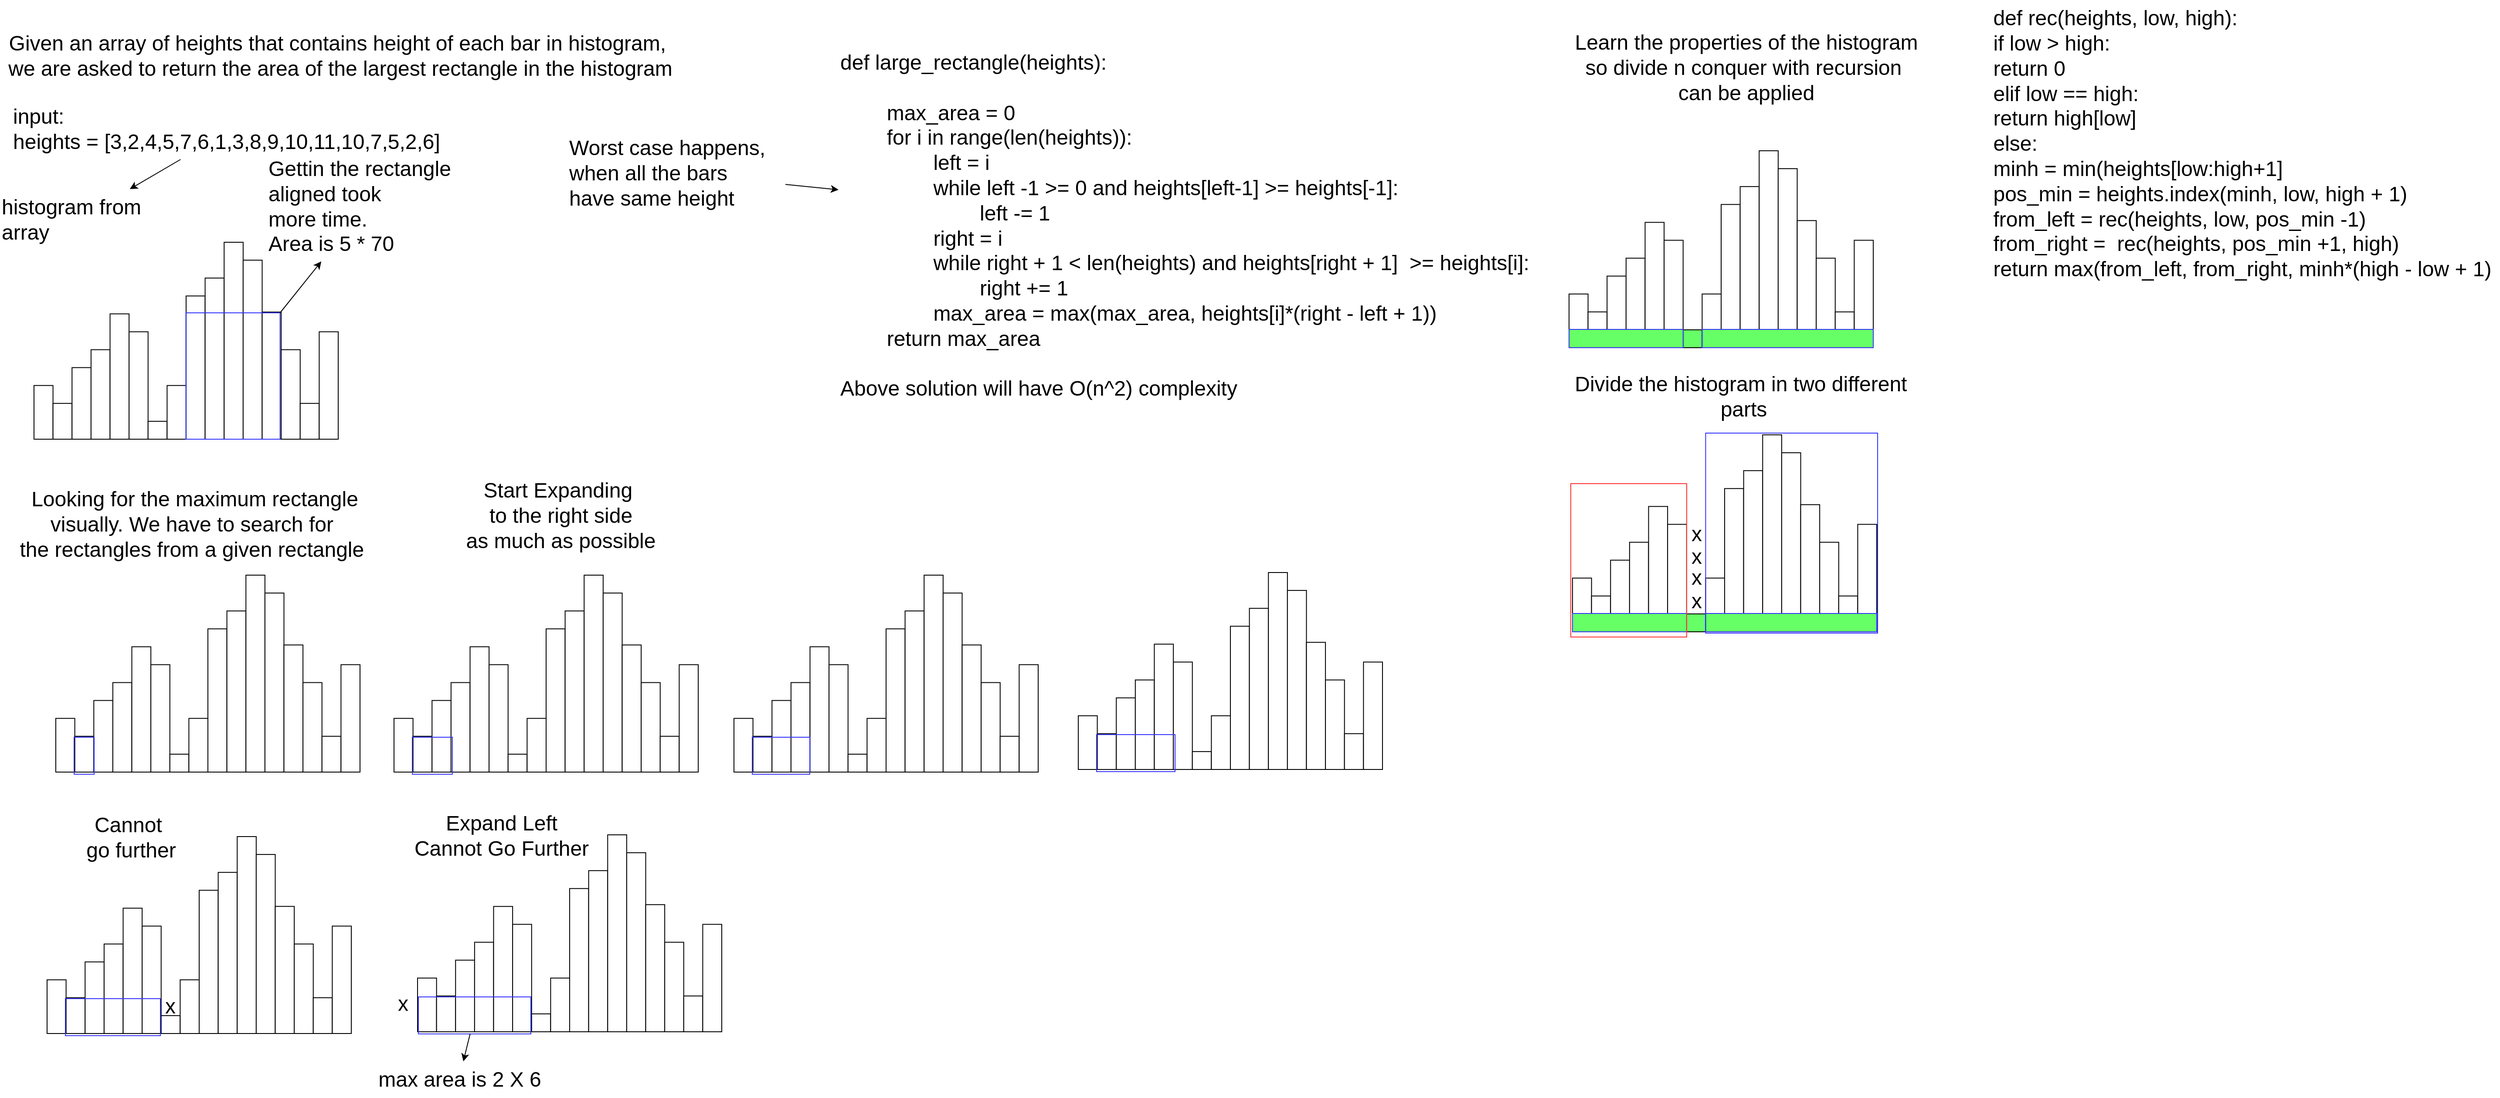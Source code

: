 <mxfile>
    <diagram id="ib-RLlthwy7JvZWGGrXs" name="Page-1">
        <mxGraphModel dx="1772" dy="1973" grid="0" gridSize="10" guides="1" tooltips="1" connect="1" arrows="1" fold="1" page="1" pageScale="1" pageWidth="827" pageHeight="1169" math="0" shadow="0">
            <root>
                <mxCell id="0"/>
                <mxCell id="1" parent="0"/>
                <mxCell id="2" value="&lt;font style=&quot;font-size: 24px;&quot;&gt;Given an array of heights that contains height of each bar in histogram,&amp;nbsp;&lt;br&gt;we are asked to return the area of the largest rectangle in the histogram&lt;/font&gt;" style="text;html=1;align=center;verticalAlign=middle;resizable=0;points=[];autosize=1;strokeColor=none;fillColor=none;" vertex="1" parent="1">
                    <mxGeometry x="17" y="22" width="780" height="70" as="geometry"/>
                </mxCell>
                <mxCell id="24" style="edgeStyle=none;html=1;fontSize=24;" edge="1" parent="1" source="3" target="25">
                    <mxGeometry relative="1" as="geometry">
                        <mxPoint x="245" y="236" as="targetPoint"/>
                    </mxGeometry>
                </mxCell>
                <mxCell id="3" value="input:&amp;nbsp;&lt;br&gt;heights = [3,2,4,5,7,6,1,3,8,9,10,11,10,7,5,2,6]" style="text;html=1;align=left;verticalAlign=middle;resizable=0;points=[];autosize=1;strokeColor=none;fillColor=none;fontSize=24;" vertex="1" parent="1">
                    <mxGeometry x="30" y="106" width="508" height="70" as="geometry"/>
                </mxCell>
                <mxCell id="25" value="histogram from&lt;br&gt;array" style="text;html=1;align=left;verticalAlign=middle;resizable=0;points=[];autosize=1;strokeColor=none;fillColor=none;fontSize=24;" vertex="1" parent="1">
                    <mxGeometry x="17" y="210" width="178" height="70" as="geometry"/>
                </mxCell>
                <mxCell id="29" value="Gettin the rectangle&lt;br&gt;aligned took&lt;br&gt;more time.&amp;nbsp;&lt;br&gt;Area is 5 * 70" style="text;html=1;align=left;verticalAlign=middle;resizable=0;points=[];autosize=1;strokeColor=none;fillColor=none;fontSize=24;" vertex="1" parent="1">
                    <mxGeometry x="323" y="166" width="227" height="127" as="geometry"/>
                </mxCell>
                <mxCell id="31" value="" style="group" vertex="1" connectable="0" parent="1">
                    <mxGeometry x="56" y="271" width="349" height="226" as="geometry"/>
                </mxCell>
                <mxCell id="4" value="" style="whiteSpace=wrap;html=1;fontSize=24;" vertex="1" parent="31">
                    <mxGeometry y="164.364" width="21.812" height="61.636" as="geometry"/>
                </mxCell>
                <mxCell id="5" value="" style="whiteSpace=wrap;html=1;fontSize=24;" vertex="1" parent="31">
                    <mxGeometry x="21.812" y="184.909" width="21.812" height="41.091" as="geometry"/>
                </mxCell>
                <mxCell id="6" value="" style="whiteSpace=wrap;html=1;fontSize=24;" vertex="1" parent="31">
                    <mxGeometry x="43.625" y="143.818" width="21.812" height="82.182" as="geometry"/>
                </mxCell>
                <mxCell id="7" value="" style="whiteSpace=wrap;html=1;fontSize=24;" vertex="1" parent="31">
                    <mxGeometry x="65.438" y="123.273" width="21.812" height="102.727" as="geometry"/>
                </mxCell>
                <mxCell id="8" value="" style="whiteSpace=wrap;html=1;fontSize=24;" vertex="1" parent="31">
                    <mxGeometry x="87.25" y="82.182" width="21.812" height="143.818" as="geometry"/>
                </mxCell>
                <mxCell id="9" value="" style="whiteSpace=wrap;html=1;fontSize=24;" vertex="1" parent="31">
                    <mxGeometry x="109.062" y="102.727" width="21.812" height="123.273" as="geometry"/>
                </mxCell>
                <mxCell id="11" value="" style="whiteSpace=wrap;html=1;fontSize=24;" vertex="1" parent="31">
                    <mxGeometry x="130.875" y="205.455" width="21.812" height="20.545" as="geometry"/>
                </mxCell>
                <mxCell id="12" value="" style="whiteSpace=wrap;html=1;fontSize=24;" vertex="1" parent="31">
                    <mxGeometry x="152.688" y="164.364" width="21.812" height="61.636" as="geometry"/>
                </mxCell>
                <mxCell id="13" value="" style="whiteSpace=wrap;html=1;fontSize=24;" vertex="1" parent="31">
                    <mxGeometry x="174.5" y="61.636" width="21.812" height="164.364" as="geometry"/>
                </mxCell>
                <mxCell id="14" value="" style="whiteSpace=wrap;html=1;fontSize=24;" vertex="1" parent="31">
                    <mxGeometry x="196.312" y="41.091" width="21.812" height="184.909" as="geometry"/>
                </mxCell>
                <mxCell id="15" value="" style="whiteSpace=wrap;html=1;fontSize=24;" vertex="1" parent="31">
                    <mxGeometry x="218.125" width="21.812" height="226.0" as="geometry"/>
                </mxCell>
                <mxCell id="16" value="" style="whiteSpace=wrap;html=1;fontSize=24;" vertex="1" parent="31">
                    <mxGeometry x="239.938" y="20.545" width="21.812" height="205.455" as="geometry"/>
                </mxCell>
                <mxCell id="17" value="" style="whiteSpace=wrap;html=1;fontSize=24;" vertex="1" parent="31">
                    <mxGeometry x="261.75" y="80.127" width="21.812" height="145.873" as="geometry"/>
                </mxCell>
                <mxCell id="18" value="" style="whiteSpace=wrap;html=1;fontSize=24;" vertex="1" parent="31">
                    <mxGeometry x="283.562" y="123.273" width="21.812" height="102.727" as="geometry"/>
                </mxCell>
                <mxCell id="19" value="" style="whiteSpace=wrap;html=1;fontSize=24;" vertex="1" parent="31">
                    <mxGeometry x="305.375" y="184.909" width="21.812" height="41.091" as="geometry"/>
                </mxCell>
                <mxCell id="20" value="" style="whiteSpace=wrap;html=1;fontSize=24;" vertex="1" parent="31">
                    <mxGeometry x="327.188" y="102.727" width="21.812" height="123.273" as="geometry"/>
                </mxCell>
                <mxCell id="28" value="" style="whiteSpace=wrap;html=1;fontSize=24;fillColor=none;strokeColor=#3333FF;" vertex="1" parent="31">
                    <mxGeometry x="174.28" y="81" width="108.01" height="145" as="geometry"/>
                </mxCell>
                <mxCell id="30" style="edgeStyle=none;html=1;fontSize=24;exitX=1;exitY=0;exitDx=0;exitDy=0;" edge="1" parent="1" source="28" target="29">
                    <mxGeometry relative="1" as="geometry"/>
                </mxCell>
                <mxCell id="32" value="" style="group" vertex="1" connectable="0" parent="1">
                    <mxGeometry x="81" y="653" width="349" height="228.45" as="geometry"/>
                </mxCell>
                <mxCell id="33" value="" style="whiteSpace=wrap;html=1;fontSize=24;" vertex="1" parent="32">
                    <mxGeometry y="164.364" width="21.812" height="61.636" as="geometry"/>
                </mxCell>
                <mxCell id="34" value="" style="whiteSpace=wrap;html=1;fontSize=24;" vertex="1" parent="32">
                    <mxGeometry x="21.812" y="184.909" width="21.812" height="41.091" as="geometry"/>
                </mxCell>
                <mxCell id="35" value="" style="whiteSpace=wrap;html=1;fontSize=24;" vertex="1" parent="32">
                    <mxGeometry x="43.625" y="143.818" width="21.812" height="82.182" as="geometry"/>
                </mxCell>
                <mxCell id="36" value="" style="whiteSpace=wrap;html=1;fontSize=24;" vertex="1" parent="32">
                    <mxGeometry x="65.438" y="123.273" width="21.812" height="102.727" as="geometry"/>
                </mxCell>
                <mxCell id="37" value="" style="whiteSpace=wrap;html=1;fontSize=24;" vertex="1" parent="32">
                    <mxGeometry x="87.25" y="82.182" width="21.812" height="143.818" as="geometry"/>
                </mxCell>
                <mxCell id="38" value="" style="whiteSpace=wrap;html=1;fontSize=24;" vertex="1" parent="32">
                    <mxGeometry x="109.062" y="102.727" width="21.812" height="123.273" as="geometry"/>
                </mxCell>
                <mxCell id="39" value="" style="whiteSpace=wrap;html=1;fontSize=24;" vertex="1" parent="32">
                    <mxGeometry x="130.875" y="205.455" width="21.812" height="20.545" as="geometry"/>
                </mxCell>
                <mxCell id="40" value="" style="whiteSpace=wrap;html=1;fontSize=24;" vertex="1" parent="32">
                    <mxGeometry x="152.688" y="164.364" width="21.812" height="61.636" as="geometry"/>
                </mxCell>
                <mxCell id="41" value="" style="whiteSpace=wrap;html=1;fontSize=24;" vertex="1" parent="32">
                    <mxGeometry x="174.5" y="61.636" width="21.812" height="164.364" as="geometry"/>
                </mxCell>
                <mxCell id="42" value="" style="whiteSpace=wrap;html=1;fontSize=24;" vertex="1" parent="32">
                    <mxGeometry x="196.312" y="41.091" width="21.812" height="184.909" as="geometry"/>
                </mxCell>
                <mxCell id="43" value="" style="whiteSpace=wrap;html=1;fontSize=24;" vertex="1" parent="32">
                    <mxGeometry x="218.125" width="21.812" height="226.0" as="geometry"/>
                </mxCell>
                <mxCell id="44" value="" style="whiteSpace=wrap;html=1;fontSize=24;" vertex="1" parent="32">
                    <mxGeometry x="239.938" y="20.545" width="21.812" height="205.455" as="geometry"/>
                </mxCell>
                <mxCell id="45" value="" style="whiteSpace=wrap;html=1;fontSize=24;" vertex="1" parent="32">
                    <mxGeometry x="261.75" y="80.127" width="21.812" height="145.873" as="geometry"/>
                </mxCell>
                <mxCell id="46" value="" style="whiteSpace=wrap;html=1;fontSize=24;" vertex="1" parent="32">
                    <mxGeometry x="283.562" y="123.273" width="21.812" height="102.727" as="geometry"/>
                </mxCell>
                <mxCell id="47" value="" style="whiteSpace=wrap;html=1;fontSize=24;" vertex="1" parent="32">
                    <mxGeometry x="305.375" y="184.909" width="21.812" height="41.091" as="geometry"/>
                </mxCell>
                <mxCell id="48" value="" style="whiteSpace=wrap;html=1;fontSize=24;" vertex="1" parent="32">
                    <mxGeometry x="327.188" y="102.727" width="21.812" height="123.273" as="geometry"/>
                </mxCell>
                <mxCell id="49" value="" style="whiteSpace=wrap;html=1;fontSize=24;fillColor=none;strokeColor=#3333FF;" vertex="1" parent="32">
                    <mxGeometry x="21" y="186" width="23" height="42.45" as="geometry"/>
                </mxCell>
                <mxCell id="51" value="Looking for the maximum rectangle&lt;br&gt;visually. We have to search for&amp;nbsp;&lt;br&gt;the rectangles from a given rectangle&amp;nbsp;" style="text;html=1;align=center;verticalAlign=middle;resizable=0;points=[];autosize=1;strokeColor=none;fillColor=none;fontSize=24;" vertex="1" parent="1">
                    <mxGeometry x="30" y="546" width="420" height="98" as="geometry"/>
                </mxCell>
                <mxCell id="53" value="" style="group" vertex="1" connectable="0" parent="1">
                    <mxGeometry x="469" y="653" width="349" height="228.45" as="geometry"/>
                </mxCell>
                <mxCell id="54" value="" style="whiteSpace=wrap;html=1;fontSize=24;" vertex="1" parent="53">
                    <mxGeometry y="164.364" width="21.812" height="61.636" as="geometry"/>
                </mxCell>
                <mxCell id="55" value="" style="whiteSpace=wrap;html=1;fontSize=24;" vertex="1" parent="53">
                    <mxGeometry x="21.812" y="184.909" width="21.812" height="41.091" as="geometry"/>
                </mxCell>
                <mxCell id="56" value="" style="whiteSpace=wrap;html=1;fontSize=24;" vertex="1" parent="53">
                    <mxGeometry x="43.625" y="143.818" width="21.812" height="82.182" as="geometry"/>
                </mxCell>
                <mxCell id="57" value="" style="whiteSpace=wrap;html=1;fontSize=24;" vertex="1" parent="53">
                    <mxGeometry x="65.438" y="123.273" width="21.812" height="102.727" as="geometry"/>
                </mxCell>
                <mxCell id="58" value="" style="whiteSpace=wrap;html=1;fontSize=24;" vertex="1" parent="53">
                    <mxGeometry x="87.25" y="82.182" width="21.812" height="143.818" as="geometry"/>
                </mxCell>
                <mxCell id="59" value="" style="whiteSpace=wrap;html=1;fontSize=24;" vertex="1" parent="53">
                    <mxGeometry x="109.062" y="102.727" width="21.812" height="123.273" as="geometry"/>
                </mxCell>
                <mxCell id="60" value="" style="whiteSpace=wrap;html=1;fontSize=24;" vertex="1" parent="53">
                    <mxGeometry x="130.875" y="205.455" width="21.812" height="20.545" as="geometry"/>
                </mxCell>
                <mxCell id="61" value="" style="whiteSpace=wrap;html=1;fontSize=24;" vertex="1" parent="53">
                    <mxGeometry x="152.688" y="164.364" width="21.812" height="61.636" as="geometry"/>
                </mxCell>
                <mxCell id="62" value="" style="whiteSpace=wrap;html=1;fontSize=24;" vertex="1" parent="53">
                    <mxGeometry x="174.5" y="61.636" width="21.812" height="164.364" as="geometry"/>
                </mxCell>
                <mxCell id="63" value="" style="whiteSpace=wrap;html=1;fontSize=24;" vertex="1" parent="53">
                    <mxGeometry x="196.312" y="41.091" width="21.812" height="184.909" as="geometry"/>
                </mxCell>
                <mxCell id="64" value="" style="whiteSpace=wrap;html=1;fontSize=24;" vertex="1" parent="53">
                    <mxGeometry x="218.125" width="21.812" height="226.0" as="geometry"/>
                </mxCell>
                <mxCell id="65" value="" style="whiteSpace=wrap;html=1;fontSize=24;" vertex="1" parent="53">
                    <mxGeometry x="239.938" y="20.545" width="21.812" height="205.455" as="geometry"/>
                </mxCell>
                <mxCell id="66" value="" style="whiteSpace=wrap;html=1;fontSize=24;" vertex="1" parent="53">
                    <mxGeometry x="261.75" y="80.127" width="21.812" height="145.873" as="geometry"/>
                </mxCell>
                <mxCell id="67" value="" style="whiteSpace=wrap;html=1;fontSize=24;" vertex="1" parent="53">
                    <mxGeometry x="283.562" y="123.273" width="21.812" height="102.727" as="geometry"/>
                </mxCell>
                <mxCell id="68" value="" style="whiteSpace=wrap;html=1;fontSize=24;" vertex="1" parent="53">
                    <mxGeometry x="305.375" y="184.909" width="21.812" height="41.091" as="geometry"/>
                </mxCell>
                <mxCell id="69" value="" style="whiteSpace=wrap;html=1;fontSize=24;" vertex="1" parent="53">
                    <mxGeometry x="327.188" y="102.727" width="21.812" height="123.273" as="geometry"/>
                </mxCell>
                <mxCell id="70" value="" style="whiteSpace=wrap;html=1;fontSize=24;fillColor=none;strokeColor=#3333FF;" vertex="1" parent="53">
                    <mxGeometry x="21" y="186" width="46" height="42.45" as="geometry"/>
                </mxCell>
                <mxCell id="71" value="" style="group" vertex="1" connectable="0" parent="1">
                    <mxGeometry x="859" y="653" width="349" height="228.45" as="geometry"/>
                </mxCell>
                <mxCell id="72" value="" style="whiteSpace=wrap;html=1;fontSize=24;" vertex="1" parent="71">
                    <mxGeometry y="164.364" width="21.812" height="61.636" as="geometry"/>
                </mxCell>
                <mxCell id="73" value="" style="whiteSpace=wrap;html=1;fontSize=24;" vertex="1" parent="71">
                    <mxGeometry x="21.812" y="184.909" width="21.812" height="41.091" as="geometry"/>
                </mxCell>
                <mxCell id="74" value="" style="whiteSpace=wrap;html=1;fontSize=24;" vertex="1" parent="71">
                    <mxGeometry x="43.625" y="143.818" width="21.812" height="82.182" as="geometry"/>
                </mxCell>
                <mxCell id="75" value="" style="whiteSpace=wrap;html=1;fontSize=24;" vertex="1" parent="71">
                    <mxGeometry x="65.438" y="123.273" width="21.812" height="102.727" as="geometry"/>
                </mxCell>
                <mxCell id="76" value="" style="whiteSpace=wrap;html=1;fontSize=24;" vertex="1" parent="71">
                    <mxGeometry x="87.25" y="82.182" width="21.812" height="143.818" as="geometry"/>
                </mxCell>
                <mxCell id="77" value="" style="whiteSpace=wrap;html=1;fontSize=24;" vertex="1" parent="71">
                    <mxGeometry x="109.062" y="102.727" width="21.812" height="123.273" as="geometry"/>
                </mxCell>
                <mxCell id="78" value="" style="whiteSpace=wrap;html=1;fontSize=24;" vertex="1" parent="71">
                    <mxGeometry x="130.875" y="205.455" width="21.812" height="20.545" as="geometry"/>
                </mxCell>
                <mxCell id="79" value="" style="whiteSpace=wrap;html=1;fontSize=24;" vertex="1" parent="71">
                    <mxGeometry x="152.688" y="164.364" width="21.812" height="61.636" as="geometry"/>
                </mxCell>
                <mxCell id="80" value="" style="whiteSpace=wrap;html=1;fontSize=24;" vertex="1" parent="71">
                    <mxGeometry x="174.5" y="61.636" width="21.812" height="164.364" as="geometry"/>
                </mxCell>
                <mxCell id="81" value="" style="whiteSpace=wrap;html=1;fontSize=24;" vertex="1" parent="71">
                    <mxGeometry x="196.312" y="41.091" width="21.812" height="184.909" as="geometry"/>
                </mxCell>
                <mxCell id="82" value="" style="whiteSpace=wrap;html=1;fontSize=24;" vertex="1" parent="71">
                    <mxGeometry x="218.125" width="21.812" height="226.0" as="geometry"/>
                </mxCell>
                <mxCell id="83" value="" style="whiteSpace=wrap;html=1;fontSize=24;" vertex="1" parent="71">
                    <mxGeometry x="239.938" y="20.545" width="21.812" height="205.455" as="geometry"/>
                </mxCell>
                <mxCell id="84" value="" style="whiteSpace=wrap;html=1;fontSize=24;" vertex="1" parent="71">
                    <mxGeometry x="261.75" y="80.127" width="21.812" height="145.873" as="geometry"/>
                </mxCell>
                <mxCell id="85" value="" style="whiteSpace=wrap;html=1;fontSize=24;" vertex="1" parent="71">
                    <mxGeometry x="283.562" y="123.273" width="21.812" height="102.727" as="geometry"/>
                </mxCell>
                <mxCell id="86" value="" style="whiteSpace=wrap;html=1;fontSize=24;" vertex="1" parent="71">
                    <mxGeometry x="305.375" y="184.909" width="21.812" height="41.091" as="geometry"/>
                </mxCell>
                <mxCell id="87" value="" style="whiteSpace=wrap;html=1;fontSize=24;" vertex="1" parent="71">
                    <mxGeometry x="327.188" y="102.727" width="21.812" height="123.273" as="geometry"/>
                </mxCell>
                <mxCell id="88" value="" style="whiteSpace=wrap;html=1;fontSize=24;fillColor=none;strokeColor=#3333FF;" vertex="1" parent="71">
                    <mxGeometry x="21" y="186" width="66" height="42.45" as="geometry"/>
                </mxCell>
                <mxCell id="89" value="" style="group" vertex="1" connectable="0" parent="1">
                    <mxGeometry x="1254" y="650" width="349" height="228.45" as="geometry"/>
                </mxCell>
                <mxCell id="90" value="" style="whiteSpace=wrap;html=1;fontSize=24;" vertex="1" parent="89">
                    <mxGeometry y="164.364" width="21.812" height="61.636" as="geometry"/>
                </mxCell>
                <mxCell id="91" value="" style="whiteSpace=wrap;html=1;fontSize=24;" vertex="1" parent="89">
                    <mxGeometry x="21.812" y="184.909" width="21.812" height="41.091" as="geometry"/>
                </mxCell>
                <mxCell id="92" value="" style="whiteSpace=wrap;html=1;fontSize=24;" vertex="1" parent="89">
                    <mxGeometry x="43.625" y="143.818" width="21.812" height="82.182" as="geometry"/>
                </mxCell>
                <mxCell id="93" value="" style="whiteSpace=wrap;html=1;fontSize=24;" vertex="1" parent="89">
                    <mxGeometry x="65.438" y="123.273" width="21.812" height="102.727" as="geometry"/>
                </mxCell>
                <mxCell id="94" value="" style="whiteSpace=wrap;html=1;fontSize=24;" vertex="1" parent="89">
                    <mxGeometry x="87.25" y="82.182" width="21.812" height="143.818" as="geometry"/>
                </mxCell>
                <mxCell id="95" value="" style="whiteSpace=wrap;html=1;fontSize=24;" vertex="1" parent="89">
                    <mxGeometry x="109.062" y="102.727" width="21.812" height="123.273" as="geometry"/>
                </mxCell>
                <mxCell id="96" value="" style="whiteSpace=wrap;html=1;fontSize=24;" vertex="1" parent="89">
                    <mxGeometry x="130.875" y="205.455" width="21.812" height="20.545" as="geometry"/>
                </mxCell>
                <mxCell id="97" value="" style="whiteSpace=wrap;html=1;fontSize=24;" vertex="1" parent="89">
                    <mxGeometry x="152.688" y="164.364" width="21.812" height="61.636" as="geometry"/>
                </mxCell>
                <mxCell id="98" value="" style="whiteSpace=wrap;html=1;fontSize=24;" vertex="1" parent="89">
                    <mxGeometry x="174.5" y="61.636" width="21.812" height="164.364" as="geometry"/>
                </mxCell>
                <mxCell id="99" value="" style="whiteSpace=wrap;html=1;fontSize=24;" vertex="1" parent="89">
                    <mxGeometry x="196.312" y="41.091" width="21.812" height="184.909" as="geometry"/>
                </mxCell>
                <mxCell id="100" value="" style="whiteSpace=wrap;html=1;fontSize=24;" vertex="1" parent="89">
                    <mxGeometry x="218.125" width="21.812" height="226.0" as="geometry"/>
                </mxCell>
                <mxCell id="101" value="" style="whiteSpace=wrap;html=1;fontSize=24;" vertex="1" parent="89">
                    <mxGeometry x="239.938" y="20.545" width="21.812" height="205.455" as="geometry"/>
                </mxCell>
                <mxCell id="102" value="" style="whiteSpace=wrap;html=1;fontSize=24;" vertex="1" parent="89">
                    <mxGeometry x="261.75" y="80.127" width="21.812" height="145.873" as="geometry"/>
                </mxCell>
                <mxCell id="103" value="" style="whiteSpace=wrap;html=1;fontSize=24;" vertex="1" parent="89">
                    <mxGeometry x="283.562" y="123.273" width="21.812" height="102.727" as="geometry"/>
                </mxCell>
                <mxCell id="104" value="" style="whiteSpace=wrap;html=1;fontSize=24;" vertex="1" parent="89">
                    <mxGeometry x="305.375" y="184.909" width="21.812" height="41.091" as="geometry"/>
                </mxCell>
                <mxCell id="105" value="" style="whiteSpace=wrap;html=1;fontSize=24;" vertex="1" parent="89">
                    <mxGeometry x="327.188" y="102.727" width="21.812" height="123.273" as="geometry"/>
                </mxCell>
                <mxCell id="106" value="" style="whiteSpace=wrap;html=1;fontSize=24;fillColor=none;strokeColor=#3333FF;" vertex="1" parent="89">
                    <mxGeometry x="21" y="186" width="90" height="42.45" as="geometry"/>
                </mxCell>
                <mxCell id="107" value="" style="group" vertex="1" connectable="0" parent="1">
                    <mxGeometry x="71" y="953" width="349" height="228.45" as="geometry"/>
                </mxCell>
                <mxCell id="108" value="" style="whiteSpace=wrap;html=1;fontSize=24;" vertex="1" parent="107">
                    <mxGeometry y="164.364" width="21.812" height="61.636" as="geometry"/>
                </mxCell>
                <mxCell id="109" value="" style="whiteSpace=wrap;html=1;fontSize=24;" vertex="1" parent="107">
                    <mxGeometry x="21.812" y="184.909" width="21.812" height="41.091" as="geometry"/>
                </mxCell>
                <mxCell id="110" value="" style="whiteSpace=wrap;html=1;fontSize=24;" vertex="1" parent="107">
                    <mxGeometry x="43.625" y="143.818" width="21.812" height="82.182" as="geometry"/>
                </mxCell>
                <mxCell id="111" value="" style="whiteSpace=wrap;html=1;fontSize=24;" vertex="1" parent="107">
                    <mxGeometry x="65.438" y="123.273" width="21.812" height="102.727" as="geometry"/>
                </mxCell>
                <mxCell id="112" value="" style="whiteSpace=wrap;html=1;fontSize=24;" vertex="1" parent="107">
                    <mxGeometry x="87.25" y="82.182" width="21.812" height="143.818" as="geometry"/>
                </mxCell>
                <mxCell id="113" value="" style="whiteSpace=wrap;html=1;fontSize=24;" vertex="1" parent="107">
                    <mxGeometry x="109.062" y="102.727" width="21.812" height="123.273" as="geometry"/>
                </mxCell>
                <mxCell id="114" value="" style="whiteSpace=wrap;html=1;fontSize=24;" vertex="1" parent="107">
                    <mxGeometry x="130.875" y="205.455" width="21.812" height="20.545" as="geometry"/>
                </mxCell>
                <mxCell id="115" value="" style="whiteSpace=wrap;html=1;fontSize=24;" vertex="1" parent="107">
                    <mxGeometry x="152.688" y="164.364" width="21.812" height="61.636" as="geometry"/>
                </mxCell>
                <mxCell id="116" value="" style="whiteSpace=wrap;html=1;fontSize=24;" vertex="1" parent="107">
                    <mxGeometry x="174.5" y="61.636" width="21.812" height="164.364" as="geometry"/>
                </mxCell>
                <mxCell id="117" value="" style="whiteSpace=wrap;html=1;fontSize=24;" vertex="1" parent="107">
                    <mxGeometry x="196.312" y="41.091" width="21.812" height="184.909" as="geometry"/>
                </mxCell>
                <mxCell id="118" value="" style="whiteSpace=wrap;html=1;fontSize=24;" vertex="1" parent="107">
                    <mxGeometry x="218.125" width="21.812" height="226.0" as="geometry"/>
                </mxCell>
                <mxCell id="119" value="" style="whiteSpace=wrap;html=1;fontSize=24;" vertex="1" parent="107">
                    <mxGeometry x="239.938" y="20.545" width="21.812" height="205.455" as="geometry"/>
                </mxCell>
                <mxCell id="120" value="" style="whiteSpace=wrap;html=1;fontSize=24;" vertex="1" parent="107">
                    <mxGeometry x="261.75" y="80.127" width="21.812" height="145.873" as="geometry"/>
                </mxCell>
                <mxCell id="121" value="" style="whiteSpace=wrap;html=1;fontSize=24;" vertex="1" parent="107">
                    <mxGeometry x="283.562" y="123.273" width="21.812" height="102.727" as="geometry"/>
                </mxCell>
                <mxCell id="122" value="" style="whiteSpace=wrap;html=1;fontSize=24;" vertex="1" parent="107">
                    <mxGeometry x="305.375" y="184.909" width="21.812" height="41.091" as="geometry"/>
                </mxCell>
                <mxCell id="123" value="" style="whiteSpace=wrap;html=1;fontSize=24;" vertex="1" parent="107">
                    <mxGeometry x="327.188" y="102.727" width="21.812" height="123.273" as="geometry"/>
                </mxCell>
                <mxCell id="124" value="" style="whiteSpace=wrap;html=1;fontSize=24;fillColor=none;strokeColor=#3333FF;" vertex="1" parent="107">
                    <mxGeometry x="21" y="186" width="109" height="42.45" as="geometry"/>
                </mxCell>
                <mxCell id="126" value="Cannot&amp;nbsp;&lt;br&gt;go further" style="text;html=1;align=center;verticalAlign=middle;resizable=0;points=[];autosize=1;strokeColor=none;fillColor=none;fontSize=24;" vertex="1" parent="107">
                    <mxGeometry x="35" y="-34" width="121" height="70" as="geometry"/>
                </mxCell>
                <mxCell id="125" value="Start Expanding&amp;nbsp;&lt;br&gt;to the right side&lt;br&gt;as much as possible" style="text;html=1;align=center;verticalAlign=middle;resizable=0;points=[];autosize=1;strokeColor=none;fillColor=none;fontSize=24;" vertex="1" parent="1">
                    <mxGeometry x="542" y="536" width="235" height="98" as="geometry"/>
                </mxCell>
                <mxCell id="127" value="" style="group" vertex="1" connectable="0" parent="1">
                    <mxGeometry x="496" y="951" width="349" height="228.45" as="geometry"/>
                </mxCell>
                <mxCell id="128" value="" style="whiteSpace=wrap;html=1;fontSize=24;" vertex="1" parent="127">
                    <mxGeometry y="164.364" width="21.812" height="61.636" as="geometry"/>
                </mxCell>
                <mxCell id="129" value="" style="whiteSpace=wrap;html=1;fontSize=24;" vertex="1" parent="127">
                    <mxGeometry x="21.812" y="184.909" width="21.812" height="41.091" as="geometry"/>
                </mxCell>
                <mxCell id="130" value="" style="whiteSpace=wrap;html=1;fontSize=24;" vertex="1" parent="127">
                    <mxGeometry x="43.625" y="143.818" width="21.812" height="82.182" as="geometry"/>
                </mxCell>
                <mxCell id="131" value="" style="whiteSpace=wrap;html=1;fontSize=24;" vertex="1" parent="127">
                    <mxGeometry x="65.438" y="123.273" width="21.812" height="102.727" as="geometry"/>
                </mxCell>
                <mxCell id="132" value="" style="whiteSpace=wrap;html=1;fontSize=24;" vertex="1" parent="127">
                    <mxGeometry x="87.25" y="82.182" width="21.812" height="143.818" as="geometry"/>
                </mxCell>
                <mxCell id="133" value="" style="whiteSpace=wrap;html=1;fontSize=24;" vertex="1" parent="127">
                    <mxGeometry x="109.062" y="102.727" width="21.812" height="123.273" as="geometry"/>
                </mxCell>
                <mxCell id="134" value="" style="whiteSpace=wrap;html=1;fontSize=24;" vertex="1" parent="127">
                    <mxGeometry x="130.875" y="205.455" width="21.812" height="20.545" as="geometry"/>
                </mxCell>
                <mxCell id="135" value="" style="whiteSpace=wrap;html=1;fontSize=24;" vertex="1" parent="127">
                    <mxGeometry x="152.688" y="164.364" width="21.812" height="61.636" as="geometry"/>
                </mxCell>
                <mxCell id="136" value="" style="whiteSpace=wrap;html=1;fontSize=24;" vertex="1" parent="127">
                    <mxGeometry x="174.5" y="61.636" width="21.812" height="164.364" as="geometry"/>
                </mxCell>
                <mxCell id="137" value="" style="whiteSpace=wrap;html=1;fontSize=24;" vertex="1" parent="127">
                    <mxGeometry x="196.312" y="41.091" width="21.812" height="184.909" as="geometry"/>
                </mxCell>
                <mxCell id="138" value="" style="whiteSpace=wrap;html=1;fontSize=24;" vertex="1" parent="127">
                    <mxGeometry x="218.125" width="21.812" height="226.0" as="geometry"/>
                </mxCell>
                <mxCell id="139" value="" style="whiteSpace=wrap;html=1;fontSize=24;" vertex="1" parent="127">
                    <mxGeometry x="239.938" y="20.545" width="21.812" height="205.455" as="geometry"/>
                </mxCell>
                <mxCell id="140" value="" style="whiteSpace=wrap;html=1;fontSize=24;" vertex="1" parent="127">
                    <mxGeometry x="261.75" y="80.127" width="21.812" height="145.873" as="geometry"/>
                </mxCell>
                <mxCell id="141" value="" style="whiteSpace=wrap;html=1;fontSize=24;" vertex="1" parent="127">
                    <mxGeometry x="283.562" y="123.273" width="21.812" height="102.727" as="geometry"/>
                </mxCell>
                <mxCell id="142" value="" style="whiteSpace=wrap;html=1;fontSize=24;" vertex="1" parent="127">
                    <mxGeometry x="305.375" y="184.909" width="21.812" height="41.091" as="geometry"/>
                </mxCell>
                <mxCell id="143" value="" style="whiteSpace=wrap;html=1;fontSize=24;" vertex="1" parent="127">
                    <mxGeometry x="327.188" y="102.727" width="21.812" height="123.273" as="geometry"/>
                </mxCell>
                <mxCell id="144" value="" style="whiteSpace=wrap;html=1;fontSize=24;fillColor=none;strokeColor=#3333FF;" vertex="1" parent="127">
                    <mxGeometry x="1" y="186" width="129" height="42.45" as="geometry"/>
                </mxCell>
                <mxCell id="145" value="Expand Left&lt;br&gt;Cannot Go Further" style="text;html=1;align=center;verticalAlign=middle;resizable=0;points=[];autosize=1;strokeColor=none;fillColor=none;fontSize=24;" vertex="1" parent="127">
                    <mxGeometry x="-13" y="-34" width="218" height="70" as="geometry"/>
                </mxCell>
                <mxCell id="146" value="x" style="text;html=1;align=center;verticalAlign=middle;resizable=0;points=[];autosize=1;strokeColor=none;fillColor=none;fontSize=24;" vertex="1" parent="1">
                    <mxGeometry x="197" y="1127" width="30" height="41" as="geometry"/>
                </mxCell>
                <mxCell id="147" value="x" style="text;html=1;align=center;verticalAlign=middle;resizable=0;points=[];autosize=1;strokeColor=none;fillColor=none;fontSize=24;" vertex="1" parent="1">
                    <mxGeometry x="464" y="1124" width="30" height="41" as="geometry"/>
                </mxCell>
                <mxCell id="148" value="max area is 2 X 6" style="text;html=1;align=center;verticalAlign=middle;resizable=0;points=[];autosize=1;strokeColor=none;fillColor=none;fontSize=24;" vertex="1" parent="1">
                    <mxGeometry x="441" y="1211" width="205" height="41" as="geometry"/>
                </mxCell>
                <mxCell id="149" style="edgeStyle=none;html=1;fontSize=24;" edge="1" parent="1" source="144" target="148">
                    <mxGeometry relative="1" as="geometry"/>
                </mxCell>
                <mxCell id="152" style="edgeStyle=none;html=1;fontSize=24;" edge="1" parent="1" source="150" target="151">
                    <mxGeometry relative="1" as="geometry"/>
                </mxCell>
                <mxCell id="150" value="Worst case happens,&amp;nbsp;&lt;br&gt;when all the bars&amp;nbsp;&lt;br&gt;have same height" style="text;html=1;align=left;verticalAlign=middle;resizable=0;points=[];autosize=1;strokeColor=none;fillColor=none;fontSize=24;" vertex="1" parent="1">
                    <mxGeometry x="668" y="143" width="250" height="98" as="geometry"/>
                </mxCell>
                <mxCell id="151" value="def large_rectangle(heights):&lt;br&gt;&lt;br&gt;&lt;span style=&quot;white-space: pre;&quot;&gt;&#9;&lt;/span&gt;max_area = 0&lt;br&gt;&lt;span style=&quot;white-space: pre;&quot;&gt;&#9;&lt;/span&gt;for i in range(len(heights)):&lt;br&gt;&lt;span style=&quot;white-space: pre;&quot;&gt;&#9;&lt;/span&gt;&lt;span style=&quot;white-space: pre;&quot;&gt;&#9;&lt;/span&gt;left = i&lt;br&gt;&lt;span style=&quot;white-space: pre;&quot;&gt;&#9;&lt;/span&gt;&lt;span style=&quot;white-space: pre;&quot;&gt;&#9;&lt;/span&gt;while left -1 &amp;gt;= 0 and heights[left-1] &amp;gt;= heights[-1]:&lt;br&gt;&lt;span style=&quot;white-space: pre;&quot;&gt;&#9;&lt;/span&gt;&lt;span style=&quot;white-space: pre;&quot;&gt;&#9;&lt;/span&gt;&lt;span style=&quot;white-space: pre;&quot;&gt;&#9;&lt;/span&gt;left -= 1&lt;br&gt;&lt;span style=&quot;white-space: pre;&quot;&gt;&#9;&lt;/span&gt;&lt;span style=&quot;white-space: pre;&quot;&gt;&#9;&lt;/span&gt;right = i&lt;br&gt;&lt;span style=&quot;white-space: pre;&quot;&gt;&#9;&lt;/span&gt;&lt;span style=&quot;white-space: pre;&quot;&gt;&#9;&lt;/span&gt;while right + 1 &amp;lt; len(heights) and heights[right + 1]&amp;nbsp; &amp;gt;= heights[i]:&lt;br&gt;&lt;span style=&quot;white-space: pre;&quot;&gt;&#9;&lt;/span&gt;&lt;span style=&quot;white-space: pre;&quot;&gt;&#9;&lt;/span&gt;&lt;span style=&quot;white-space: pre;&quot;&gt;&#9;&lt;/span&gt;right += 1&lt;br&gt;&lt;span style=&quot;white-space: pre;&quot;&gt;&#9;&lt;/span&gt;&lt;span style=&quot;white-space: pre;&quot;&gt;&#9;&lt;/span&gt;max_area = max(max_area, heights[i]*(right - left + 1))&lt;br&gt;&lt;span style=&quot;white-space: pre;&quot;&gt;&#9;&lt;/span&gt;return max_area&lt;br&gt;&lt;br&gt;Above solution will have O(n^2) complexity" style="text;html=1;align=left;verticalAlign=middle;resizable=0;points=[];autosize=1;strokeColor=none;fillColor=none;fontSize=24;" vertex="1" parent="1">
                    <mxGeometry x="979" y="44" width="808" height="415" as="geometry"/>
                </mxCell>
                <mxCell id="153" value="Learn the properties of the histogram&lt;br&gt;so divide n conquer with recursion&amp;nbsp;&lt;br&gt;can be applied" style="text;html=1;align=center;verticalAlign=middle;resizable=0;points=[];autosize=1;strokeColor=none;fillColor=none;fontSize=24;" vertex="1" parent="1">
                    <mxGeometry x="1814" y="22" width="412" height="98" as="geometry"/>
                </mxCell>
                <mxCell id="154" value="" style="group" vertex="1" connectable="0" parent="1">
                    <mxGeometry x="1817" y="166" width="349" height="232" as="geometry"/>
                </mxCell>
                <mxCell id="155" value="" style="whiteSpace=wrap;html=1;fontSize=24;" vertex="1" parent="154">
                    <mxGeometry y="164.364" width="21.812" height="61.636" as="geometry"/>
                </mxCell>
                <mxCell id="156" value="" style="whiteSpace=wrap;html=1;fontSize=24;" vertex="1" parent="154">
                    <mxGeometry x="21.812" y="184.909" width="21.812" height="41.091" as="geometry"/>
                </mxCell>
                <mxCell id="157" value="" style="whiteSpace=wrap;html=1;fontSize=24;" vertex="1" parent="154">
                    <mxGeometry x="43.625" y="143.818" width="21.812" height="82.182" as="geometry"/>
                </mxCell>
                <mxCell id="158" value="" style="whiteSpace=wrap;html=1;fontSize=24;" vertex="1" parent="154">
                    <mxGeometry x="65.438" y="123.273" width="21.812" height="102.727" as="geometry"/>
                </mxCell>
                <mxCell id="159" value="" style="whiteSpace=wrap;html=1;fontSize=24;" vertex="1" parent="154">
                    <mxGeometry x="87.25" y="82.182" width="21.812" height="143.818" as="geometry"/>
                </mxCell>
                <mxCell id="160" value="" style="whiteSpace=wrap;html=1;fontSize=24;" vertex="1" parent="154">
                    <mxGeometry x="109.062" y="102.727" width="21.812" height="123.273" as="geometry"/>
                </mxCell>
                <mxCell id="161" value="" style="whiteSpace=wrap;html=1;fontSize=24;fillColor=#66FF66;" vertex="1" parent="154">
                    <mxGeometry x="130.875" y="205.455" width="21.812" height="20.545" as="geometry"/>
                </mxCell>
                <mxCell id="162" value="" style="whiteSpace=wrap;html=1;fontSize=24;" vertex="1" parent="154">
                    <mxGeometry x="152.688" y="164.364" width="21.812" height="61.636" as="geometry"/>
                </mxCell>
                <mxCell id="163" value="" style="whiteSpace=wrap;html=1;fontSize=24;" vertex="1" parent="154">
                    <mxGeometry x="174.5" y="61.636" width="21.812" height="164.364" as="geometry"/>
                </mxCell>
                <mxCell id="164" value="" style="whiteSpace=wrap;html=1;fontSize=24;" vertex="1" parent="154">
                    <mxGeometry x="196.312" y="41.091" width="21.812" height="184.909" as="geometry"/>
                </mxCell>
                <mxCell id="165" value="" style="whiteSpace=wrap;html=1;fontSize=24;" vertex="1" parent="154">
                    <mxGeometry x="218.125" width="21.812" height="226.0" as="geometry"/>
                </mxCell>
                <mxCell id="166" value="" style="whiteSpace=wrap;html=1;fontSize=24;" vertex="1" parent="154">
                    <mxGeometry x="239.938" y="20.545" width="21.812" height="205.455" as="geometry"/>
                </mxCell>
                <mxCell id="167" value="" style="whiteSpace=wrap;html=1;fontSize=24;" vertex="1" parent="154">
                    <mxGeometry x="261.75" y="80.127" width="21.812" height="145.873" as="geometry"/>
                </mxCell>
                <mxCell id="168" value="" style="whiteSpace=wrap;html=1;fontSize=24;" vertex="1" parent="154">
                    <mxGeometry x="283.562" y="123.273" width="21.812" height="102.727" as="geometry"/>
                </mxCell>
                <mxCell id="169" value="" style="whiteSpace=wrap;html=1;fontSize=24;" vertex="1" parent="154">
                    <mxGeometry x="305.375" y="184.909" width="21.812" height="41.091" as="geometry"/>
                </mxCell>
                <mxCell id="170" value="" style="whiteSpace=wrap;html=1;fontSize=24;" vertex="1" parent="154">
                    <mxGeometry x="327.188" y="102.727" width="21.812" height="123.273" as="geometry"/>
                </mxCell>
                <mxCell id="172" value="" style="whiteSpace=wrap;html=1;strokeColor=#3333FF;fontSize=24;fillColor=#66FF66;" vertex="1" parent="154">
                    <mxGeometry y="205" width="130.88" height="21" as="geometry"/>
                </mxCell>
                <mxCell id="173" value="" style="whiteSpace=wrap;html=1;strokeColor=#3333FF;fontSize=24;fillColor=#66FF66;" vertex="1" parent="154">
                    <mxGeometry x="152.69" y="205" width="196.31" height="21" as="geometry"/>
                </mxCell>
                <mxCell id="174" value="" style="group" vertex="1" connectable="0" parent="1">
                    <mxGeometry x="1821" y="492" width="350" height="232" as="geometry"/>
                </mxCell>
                <mxCell id="175" value="" style="whiteSpace=wrap;html=1;fontSize=24;" vertex="1" parent="174">
                    <mxGeometry y="164.364" width="21.812" height="61.636" as="geometry"/>
                </mxCell>
                <mxCell id="176" value="" style="whiteSpace=wrap;html=1;fontSize=24;" vertex="1" parent="174">
                    <mxGeometry x="21.812" y="184.909" width="21.812" height="41.091" as="geometry"/>
                </mxCell>
                <mxCell id="177" value="" style="whiteSpace=wrap;html=1;fontSize=24;" vertex="1" parent="174">
                    <mxGeometry x="43.625" y="143.818" width="21.812" height="82.182" as="geometry"/>
                </mxCell>
                <mxCell id="178" value="" style="whiteSpace=wrap;html=1;fontSize=24;" vertex="1" parent="174">
                    <mxGeometry x="65.438" y="123.273" width="21.812" height="102.727" as="geometry"/>
                </mxCell>
                <mxCell id="179" value="" style="whiteSpace=wrap;html=1;fontSize=24;" vertex="1" parent="174">
                    <mxGeometry x="87.25" y="82.182" width="21.812" height="143.818" as="geometry"/>
                </mxCell>
                <mxCell id="180" value="" style="whiteSpace=wrap;html=1;fontSize=24;" vertex="1" parent="174">
                    <mxGeometry x="109.062" y="102.727" width="21.812" height="123.273" as="geometry"/>
                </mxCell>
                <mxCell id="181" value="" style="whiteSpace=wrap;html=1;fontSize=24;fillColor=#66FF66;" vertex="1" parent="174">
                    <mxGeometry x="130.875" y="205.455" width="21.812" height="20.545" as="geometry"/>
                </mxCell>
                <mxCell id="182" value="" style="whiteSpace=wrap;html=1;fontSize=24;" vertex="1" parent="174">
                    <mxGeometry x="152.688" y="164.364" width="21.812" height="61.636" as="geometry"/>
                </mxCell>
                <mxCell id="183" value="" style="whiteSpace=wrap;html=1;fontSize=24;" vertex="1" parent="174">
                    <mxGeometry x="174.5" y="61.636" width="21.812" height="164.364" as="geometry"/>
                </mxCell>
                <mxCell id="184" value="" style="whiteSpace=wrap;html=1;fontSize=24;" vertex="1" parent="174">
                    <mxGeometry x="196.312" y="41.091" width="21.812" height="184.909" as="geometry"/>
                </mxCell>
                <mxCell id="185" value="" style="whiteSpace=wrap;html=1;fontSize=24;" vertex="1" parent="174">
                    <mxGeometry x="218.125" width="21.812" height="226.0" as="geometry"/>
                </mxCell>
                <mxCell id="186" value="" style="whiteSpace=wrap;html=1;fontSize=24;" vertex="1" parent="174">
                    <mxGeometry x="239.938" y="20.545" width="21.812" height="205.455" as="geometry"/>
                </mxCell>
                <mxCell id="187" value="" style="whiteSpace=wrap;html=1;fontSize=24;" vertex="1" parent="174">
                    <mxGeometry x="261.75" y="80.127" width="21.812" height="145.873" as="geometry"/>
                </mxCell>
                <mxCell id="188" value="" style="whiteSpace=wrap;html=1;fontSize=24;" vertex="1" parent="174">
                    <mxGeometry x="283.562" y="123.273" width="21.812" height="102.727" as="geometry"/>
                </mxCell>
                <mxCell id="189" value="" style="whiteSpace=wrap;html=1;fontSize=24;" vertex="1" parent="174">
                    <mxGeometry x="305.375" y="184.909" width="21.812" height="41.091" as="geometry"/>
                </mxCell>
                <mxCell id="190" value="" style="whiteSpace=wrap;html=1;fontSize=24;" vertex="1" parent="174">
                    <mxGeometry x="327.188" y="102.727" width="21.812" height="123.273" as="geometry"/>
                </mxCell>
                <mxCell id="191" value="" style="whiteSpace=wrap;html=1;strokeColor=#3333FF;fontSize=24;fillColor=#66FF66;" vertex="1" parent="174">
                    <mxGeometry y="205" width="130.88" height="21" as="geometry"/>
                </mxCell>
                <mxCell id="192" value="" style="whiteSpace=wrap;html=1;strokeColor=#3333FF;fontSize=24;fillColor=#66FF66;" vertex="1" parent="174">
                    <mxGeometry x="152.69" y="205" width="196.31" height="21" as="geometry"/>
                </mxCell>
                <mxCell id="196" value="x" style="text;html=1;align=center;verticalAlign=middle;resizable=0;points=[];autosize=1;strokeColor=none;fillColor=none;fontSize=24;" vertex="1" parent="174">
                    <mxGeometry x="126.78" y="119" width="30" height="41" as="geometry"/>
                </mxCell>
                <mxCell id="193" value="x" style="text;html=1;align=center;verticalAlign=middle;resizable=0;points=[];autosize=1;strokeColor=none;fillColor=none;fontSize=24;" vertex="1" parent="174">
                    <mxGeometry x="126.78" y="170" width="30" height="41" as="geometry"/>
                </mxCell>
                <mxCell id="194" value="x" style="text;html=1;align=center;verticalAlign=middle;resizable=0;points=[];autosize=1;strokeColor=none;fillColor=none;fontSize=24;" vertex="1" parent="174">
                    <mxGeometry x="126.78" y="143.82" width="30" height="41" as="geometry"/>
                </mxCell>
                <mxCell id="198" value="x" style="text;html=1;align=center;verticalAlign=middle;resizable=0;points=[];autosize=1;strokeColor=none;fillColor=none;fontSize=24;" vertex="1" parent="174">
                    <mxGeometry x="126.78" y="93" width="30" height="41" as="geometry"/>
                </mxCell>
                <mxCell id="199" value="" style="whiteSpace=wrap;html=1;strokeColor=#FF3333;fontSize=24;fillColor=none;" vertex="1" parent="174">
                    <mxGeometry x="-2" y="56" width="133" height="176" as="geometry"/>
                </mxCell>
                <mxCell id="200" value="" style="whiteSpace=wrap;html=1;strokeColor=#3333FF;fontSize=24;fillColor=none;" vertex="1" parent="174">
                    <mxGeometry x="152.69" y="-2" width="197.31" height="229.5" as="geometry"/>
                </mxCell>
                <mxCell id="201" value="Divide the histogram in two different&amp;nbsp;&lt;br&gt;parts" style="text;html=1;align=center;verticalAlign=middle;resizable=0;points=[];autosize=1;strokeColor=none;fillColor=none;fontSize=24;" vertex="1" parent="1">
                    <mxGeometry x="1814" y="413" width="406" height="70" as="geometry"/>
                </mxCell>
                <mxCell id="202" value="&lt;div style=&quot;text-align: left;&quot;&gt;&lt;span style=&quot;background-color: initial;&quot;&gt;def rec(heights, low, high):&lt;/span&gt;&lt;/div&gt;&lt;div style=&quot;text-align: left;&quot;&gt;&lt;span style=&quot;background-color: initial;&quot;&gt;&lt;span style=&quot;&quot;&gt;&#9;&lt;/span&gt;if low &amp;gt; high:&lt;/span&gt;&lt;/div&gt;&lt;div style=&quot;text-align: left;&quot;&gt;&lt;span style=&quot;background-color: initial;&quot;&gt;&lt;span style=&quot;&quot;&gt;&#9;&lt;/span&gt;&lt;span style=&quot;&quot;&gt;&#9;&lt;/span&gt;return 0&lt;br&gt;&lt;/span&gt;&lt;/div&gt;&lt;div style=&quot;text-align: left;&quot;&gt;&lt;span style=&quot;background-color: initial;&quot;&gt;&lt;span style=&quot;&quot;&gt;&#9;&lt;/span&gt;elif low == high:&lt;br&gt;&lt;/span&gt;&lt;/div&gt;&lt;div style=&quot;text-align: left;&quot;&gt;&lt;span style=&quot;background-color: initial;&quot;&gt;&lt;span style=&quot;&quot;&gt;&#9;&lt;/span&gt;&lt;span style=&quot;&quot;&gt;&#9;&lt;/span&gt;return high[low]&lt;br&gt;&lt;/span&gt;&lt;/div&gt;&lt;div style=&quot;text-align: left;&quot;&gt;&lt;span style=&quot;background-color: initial;&quot;&gt;&lt;span style=&quot;&quot;&gt;&#9;&lt;/span&gt;else:&lt;br&gt;&lt;/span&gt;&lt;/div&gt;&lt;div style=&quot;text-align: left;&quot;&gt;&lt;span style=&quot;background-color: initial;&quot;&gt;&lt;span style=&quot;&quot;&gt;&#9;&lt;/span&gt;&lt;span style=&quot;&quot;&gt;&#9;&lt;/span&gt;minh = min(heights[low:high+1]&lt;br&gt;&lt;/span&gt;&lt;/div&gt;&lt;div style=&quot;text-align: left;&quot;&gt;&lt;span style=&quot;background-color: initial;&quot;&gt;&lt;span style=&quot;&quot;&gt;&#9;&lt;/span&gt;&lt;span style=&quot;&quot;&gt;&#9;&lt;/span&gt;pos_min = heights.index(minh, low, high + 1)&lt;br&gt;&lt;/span&gt;&lt;/div&gt;&lt;div style=&quot;text-align: left;&quot;&gt;&lt;span style=&quot;background-color: initial;&quot;&gt;&lt;span style=&quot;&quot;&gt;&#9;&lt;/span&gt;&lt;span style=&quot;&quot;&gt;&#9;&lt;/span&gt;from_left = rec(heights, low, pos_min -1)&lt;br&gt;&lt;/span&gt;&lt;/div&gt;&lt;div style=&quot;text-align: left;&quot;&gt;&lt;span style=&quot;border-color: var(--border-color);&quot;&gt;&#9;&lt;/span&gt;&lt;span style=&quot;border-color: var(--border-color);&quot;&gt;&#9;&lt;/span&gt;from_right =&amp;nbsp; rec(heights, pos_min +1, high)&lt;span style=&quot;background-color: initial;&quot;&gt;&lt;br&gt;&lt;/span&gt;&lt;/div&gt;&lt;div style=&quot;text-align: left;&quot;&gt;&lt;span style=&quot;background-color: initial;&quot;&gt;return max(from_left, from_right, minh*(high - low + 1)&lt;/span&gt;&lt;/div&gt;" style="text;html=1;align=center;verticalAlign=middle;resizable=0;points=[];autosize=1;strokeColor=none;fillColor=none;fontSize=24;" vertex="1" parent="1">
                    <mxGeometry x="2294" y="-7" width="590" height="329" as="geometry"/>
                </mxCell>
            </root>
        </mxGraphModel>
    </diagram>
</mxfile>